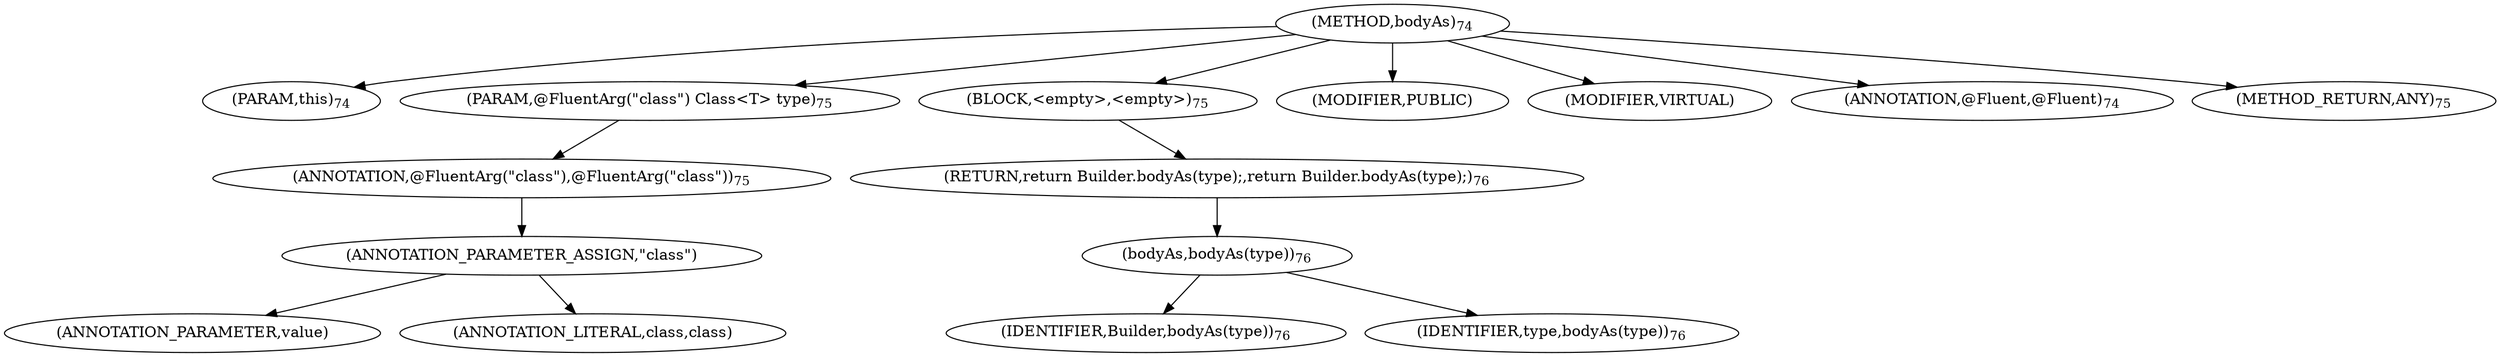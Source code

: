 digraph "bodyAs" {  
"155" [label = <(METHOD,bodyAs)<SUB>74</SUB>> ]
"156" [label = <(PARAM,this)<SUB>74</SUB>> ]
"157" [label = <(PARAM,@FluentArg(&quot;class&quot;) Class&lt;T&gt; type)<SUB>75</SUB>> ]
"158" [label = <(ANNOTATION,@FluentArg(&quot;class&quot;),@FluentArg(&quot;class&quot;))<SUB>75</SUB>> ]
"159" [label = <(ANNOTATION_PARAMETER_ASSIGN,&quot;class&quot;)> ]
"160" [label = <(ANNOTATION_PARAMETER,value)> ]
"161" [label = <(ANNOTATION_LITERAL,class,class)> ]
"162" [label = <(BLOCK,&lt;empty&gt;,&lt;empty&gt;)<SUB>75</SUB>> ]
"163" [label = <(RETURN,return Builder.bodyAs(type);,return Builder.bodyAs(type);)<SUB>76</SUB>> ]
"164" [label = <(bodyAs,bodyAs(type))<SUB>76</SUB>> ]
"165" [label = <(IDENTIFIER,Builder,bodyAs(type))<SUB>76</SUB>> ]
"166" [label = <(IDENTIFIER,type,bodyAs(type))<SUB>76</SUB>> ]
"167" [label = <(MODIFIER,PUBLIC)> ]
"168" [label = <(MODIFIER,VIRTUAL)> ]
"169" [label = <(ANNOTATION,@Fluent,@Fluent)<SUB>74</SUB>> ]
"170" [label = <(METHOD_RETURN,ANY)<SUB>75</SUB>> ]
  "155" -> "156" 
  "155" -> "157" 
  "155" -> "162" 
  "155" -> "167" 
  "155" -> "168" 
  "155" -> "169" 
  "155" -> "170" 
  "157" -> "158" 
  "158" -> "159" 
  "159" -> "160" 
  "159" -> "161" 
  "162" -> "163" 
  "163" -> "164" 
  "164" -> "165" 
  "164" -> "166" 
}

